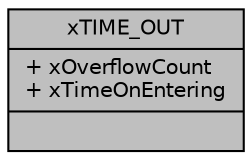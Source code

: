 digraph "xTIME_OUT"
{
  edge [fontname="Helvetica",fontsize="10",labelfontname="Helvetica",labelfontsize="10"];
  node [fontname="Helvetica",fontsize="10",shape=record];
  Node1 [label="{xTIME_OUT\n|+ xOverflowCount\l+ xTimeOnEntering\l|}",height=0.2,width=0.4,color="black", fillcolor="grey75", style="filled", fontcolor="black"];
}
